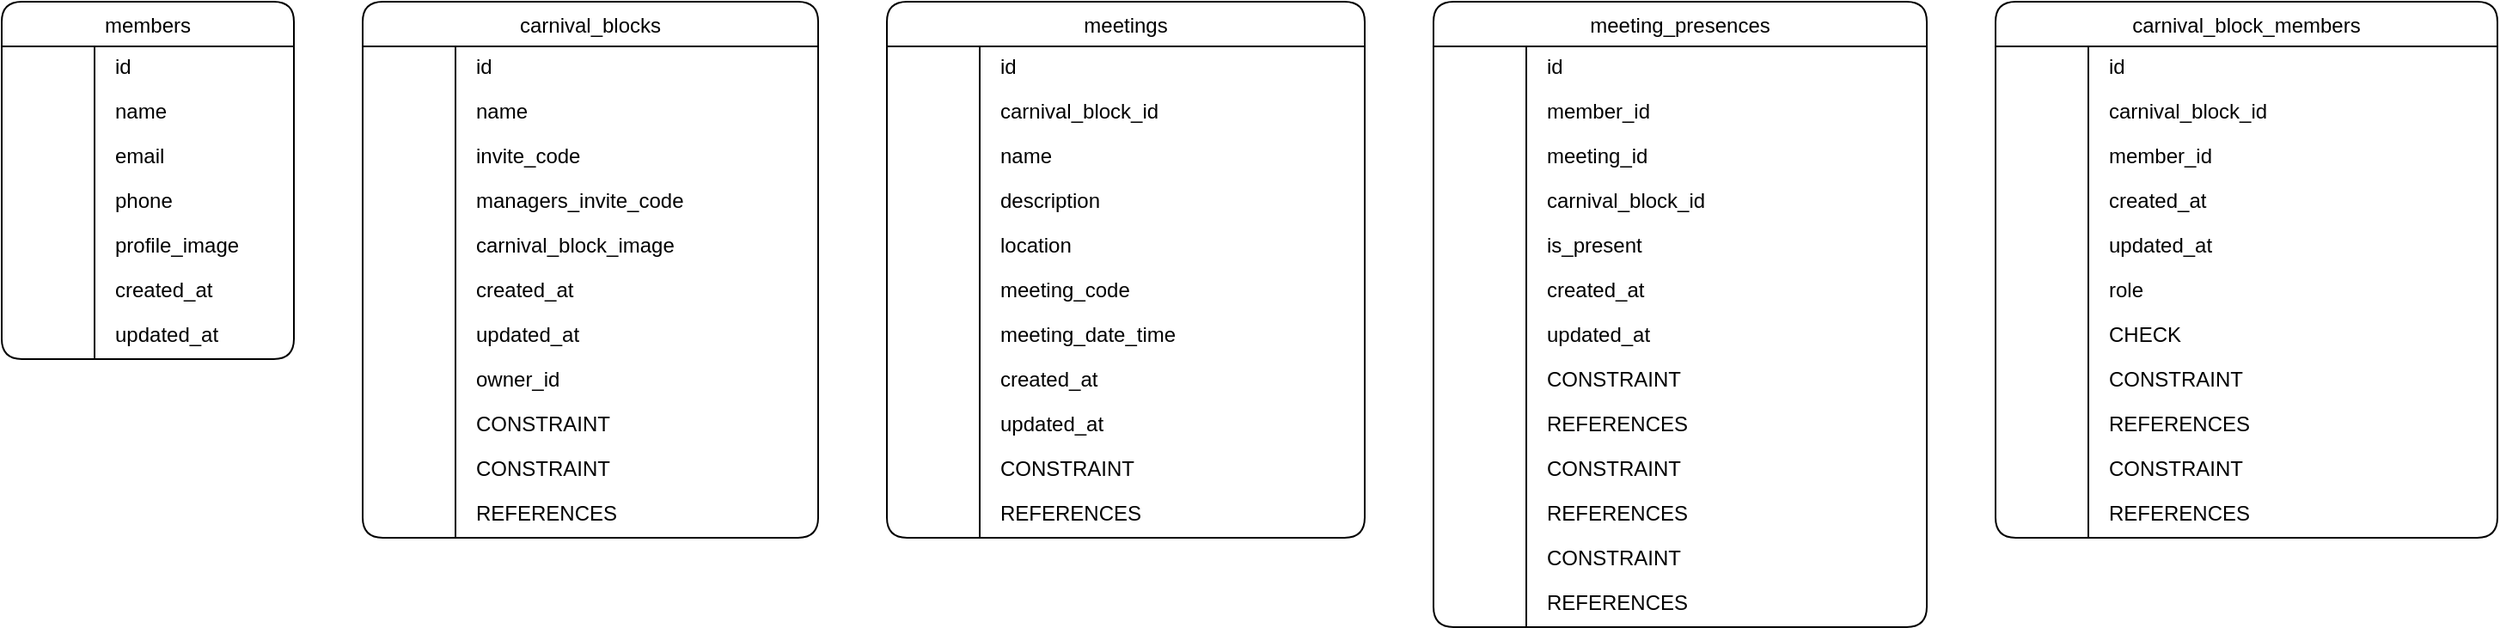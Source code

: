 <mxfile version="28.0.6">
  <diagram name="Página-1" id="UAYcq8sjWnVJ26r9pw9-">
    <mxGraphModel dx="1002" dy="606" grid="1" gridSize="10" guides="1" tooltips="1" connect="1" arrows="1" fold="1" page="1" pageScale="1" pageWidth="3300" pageHeight="2339" background="none" math="0" shadow="0" adaptiveColors="auto">
      <root>
        <mxCell id="0" />
        <mxCell id="1" parent="0" />
        <mxCell id="kEoQ8pUHfTiqE8HYFX5m-744" value="members" style="swimlane;fontStyle=0;childLayout=stackLayout;horizontal=1;startSize=26;horizontalStack=0;resizeParent=1;resizeLast=0;collapsible=1;marginBottom=0;swimlaneFillColor=default;align=center;labelBackgroundColor=none;rounded=1;" vertex="1" parent="1">
          <mxGeometry x="40" y="40" width="170" height="208" as="geometry" />
        </mxCell>
        <mxCell id="kEoQ8pUHfTiqE8HYFX5m-745" value="id" style="shape=partialRectangle;top=0;left=0;right=0;bottom=0;align=left;verticalAlign=top;spacingTop=-2;fillColor=none;spacingLeft=64;spacingRight=4;overflow=hidden;rotatable=0;points=[[0,0.5],[1,0.5]];portConstraint=eastwest;dropTarget=0;labelBackgroundColor=none;rounded=1;" vertex="1" parent="kEoQ8pUHfTiqE8HYFX5m-744">
          <mxGeometry y="26" width="170" height="26" as="geometry" />
        </mxCell>
        <mxCell id="kEoQ8pUHfTiqE8HYFX5m-746" value="" style="shape=partialRectangle;top=0;left=0;bottom=0;fillColor=none;align=left;verticalAlign=middle;spacingLeft=4;spacingRight=4;overflow=hidden;rotatable=180;points=[];portConstraint=eastwest;part=1;labelBackgroundColor=none;rounded=1;" vertex="1" connectable="0" parent="kEoQ8pUHfTiqE8HYFX5m-745">
          <mxGeometry width="54" height="26" as="geometry" />
        </mxCell>
        <mxCell id="kEoQ8pUHfTiqE8HYFX5m-747" value="name" style="shape=partialRectangle;top=0;left=0;right=0;bottom=0;align=left;verticalAlign=top;spacingTop=-2;fillColor=none;spacingLeft=64;spacingRight=4;overflow=hidden;rotatable=0;points=[[0,0.5],[1,0.5]];portConstraint=eastwest;dropTarget=0;labelBackgroundColor=none;rounded=1;" vertex="1" parent="kEoQ8pUHfTiqE8HYFX5m-744">
          <mxGeometry y="52" width="170" height="26" as="geometry" />
        </mxCell>
        <mxCell id="kEoQ8pUHfTiqE8HYFX5m-748" value="" style="shape=partialRectangle;top=0;left=0;bottom=0;fillColor=none;align=left;verticalAlign=middle;spacingLeft=4;spacingRight=4;overflow=hidden;rotatable=180;points=[];portConstraint=eastwest;part=1;labelBackgroundColor=none;rounded=1;" vertex="1" connectable="0" parent="kEoQ8pUHfTiqE8HYFX5m-747">
          <mxGeometry width="54" height="26" as="geometry" />
        </mxCell>
        <mxCell id="kEoQ8pUHfTiqE8HYFX5m-749" value="email" style="shape=partialRectangle;top=0;left=0;right=0;bottom=0;align=left;verticalAlign=top;spacingTop=-2;fillColor=none;spacingLeft=64;spacingRight=4;overflow=hidden;rotatable=0;points=[[0,0.5],[1,0.5]];portConstraint=eastwest;dropTarget=0;labelBackgroundColor=none;rounded=1;" vertex="1" parent="kEoQ8pUHfTiqE8HYFX5m-744">
          <mxGeometry y="78" width="170" height="26" as="geometry" />
        </mxCell>
        <mxCell id="kEoQ8pUHfTiqE8HYFX5m-750" value="" style="shape=partialRectangle;top=0;left=0;bottom=0;fillColor=none;align=left;verticalAlign=middle;spacingLeft=4;spacingRight=4;overflow=hidden;rotatable=180;points=[];portConstraint=eastwest;part=1;labelBackgroundColor=none;rounded=1;" vertex="1" connectable="0" parent="kEoQ8pUHfTiqE8HYFX5m-749">
          <mxGeometry width="54" height="26" as="geometry" />
        </mxCell>
        <mxCell id="kEoQ8pUHfTiqE8HYFX5m-751" value="phone" style="shape=partialRectangle;top=0;left=0;right=0;bottom=0;align=left;verticalAlign=top;spacingTop=-2;fillColor=none;spacingLeft=64;spacingRight=4;overflow=hidden;rotatable=0;points=[[0,0.5],[1,0.5]];portConstraint=eastwest;dropTarget=0;labelBackgroundColor=none;rounded=1;" vertex="1" parent="kEoQ8pUHfTiqE8HYFX5m-744">
          <mxGeometry y="104" width="170" height="26" as="geometry" />
        </mxCell>
        <mxCell id="kEoQ8pUHfTiqE8HYFX5m-752" value="" style="shape=partialRectangle;top=0;left=0;bottom=0;fillColor=none;align=left;verticalAlign=middle;spacingLeft=4;spacingRight=4;overflow=hidden;rotatable=180;points=[];portConstraint=eastwest;part=1;labelBackgroundColor=none;rounded=1;" vertex="1" connectable="0" parent="kEoQ8pUHfTiqE8HYFX5m-751">
          <mxGeometry width="54" height="26" as="geometry" />
        </mxCell>
        <mxCell id="kEoQ8pUHfTiqE8HYFX5m-753" value="profile_image" style="shape=partialRectangle;top=0;left=0;right=0;bottom=0;align=left;verticalAlign=top;spacingTop=-2;fillColor=none;spacingLeft=64;spacingRight=4;overflow=hidden;rotatable=0;points=[[0,0.5],[1,0.5]];portConstraint=eastwest;dropTarget=0;labelBackgroundColor=none;rounded=1;" vertex="1" parent="kEoQ8pUHfTiqE8HYFX5m-744">
          <mxGeometry y="130" width="170" height="26" as="geometry" />
        </mxCell>
        <mxCell id="kEoQ8pUHfTiqE8HYFX5m-754" value="" style="shape=partialRectangle;top=0;left=0;bottom=0;fillColor=none;align=left;verticalAlign=middle;spacingLeft=4;spacingRight=4;overflow=hidden;rotatable=180;points=[];portConstraint=eastwest;part=1;labelBackgroundColor=none;rounded=1;" vertex="1" connectable="0" parent="kEoQ8pUHfTiqE8HYFX5m-753">
          <mxGeometry width="54" height="26" as="geometry" />
        </mxCell>
        <mxCell id="kEoQ8pUHfTiqE8HYFX5m-755" value="created_at" style="shape=partialRectangle;top=0;left=0;right=0;bottom=0;align=left;verticalAlign=top;spacingTop=-2;fillColor=none;spacingLeft=64;spacingRight=4;overflow=hidden;rotatable=0;points=[[0,0.5],[1,0.5]];portConstraint=eastwest;dropTarget=0;labelBackgroundColor=none;rounded=1;" vertex="1" parent="kEoQ8pUHfTiqE8HYFX5m-744">
          <mxGeometry y="156" width="170" height="26" as="geometry" />
        </mxCell>
        <mxCell id="kEoQ8pUHfTiqE8HYFX5m-756" value="" style="shape=partialRectangle;top=0;left=0;bottom=0;fillColor=none;align=left;verticalAlign=middle;spacingLeft=4;spacingRight=4;overflow=hidden;rotatable=180;points=[];portConstraint=eastwest;part=1;labelBackgroundColor=none;rounded=1;" vertex="1" connectable="0" parent="kEoQ8pUHfTiqE8HYFX5m-755">
          <mxGeometry width="54" height="26" as="geometry" />
        </mxCell>
        <mxCell id="kEoQ8pUHfTiqE8HYFX5m-757" value="updated_at" style="shape=partialRectangle;top=0;left=0;right=0;bottom=0;align=left;verticalAlign=top;spacingTop=-2;fillColor=none;spacingLeft=64;spacingRight=4;overflow=hidden;rotatable=0;points=[[0,0.5],[1,0.5]];portConstraint=eastwest;dropTarget=0;labelBackgroundColor=none;rounded=1;" vertex="1" parent="kEoQ8pUHfTiqE8HYFX5m-744">
          <mxGeometry y="182" width="170" height="26" as="geometry" />
        </mxCell>
        <mxCell id="kEoQ8pUHfTiqE8HYFX5m-758" value="" style="shape=partialRectangle;top=0;left=0;bottom=0;fillColor=none;align=left;verticalAlign=middle;spacingLeft=4;spacingRight=4;overflow=hidden;rotatable=180;points=[];portConstraint=eastwest;part=1;labelBackgroundColor=none;rounded=1;" vertex="1" connectable="0" parent="kEoQ8pUHfTiqE8HYFX5m-757">
          <mxGeometry width="54" height="26" as="geometry" />
        </mxCell>
        <mxCell id="kEoQ8pUHfTiqE8HYFX5m-759" value="carnival_blocks" style="swimlane;fontStyle=0;childLayout=stackLayout;horizontal=1;startSize=26;horizontalStack=0;resizeParent=1;resizeLast=0;collapsible=1;marginBottom=0;swimlaneFillColor=default;align=center;labelBackgroundColor=none;rounded=1;" vertex="1" parent="1">
          <mxGeometry x="250" y="40" width="265" height="312" as="geometry" />
        </mxCell>
        <mxCell id="kEoQ8pUHfTiqE8HYFX5m-760" value="id" style="shape=partialRectangle;top=0;left=0;right=0;bottom=0;align=left;verticalAlign=top;spacingTop=-2;fillColor=none;spacingLeft=64;spacingRight=4;overflow=hidden;rotatable=0;points=[[0,0.5],[1,0.5]];portConstraint=eastwest;dropTarget=0;labelBackgroundColor=none;rounded=1;" vertex="1" parent="kEoQ8pUHfTiqE8HYFX5m-759">
          <mxGeometry y="26" width="265" height="26" as="geometry" />
        </mxCell>
        <mxCell id="kEoQ8pUHfTiqE8HYFX5m-761" value="" style="shape=partialRectangle;top=0;left=0;bottom=0;fillColor=none;align=left;verticalAlign=middle;spacingLeft=4;spacingRight=4;overflow=hidden;rotatable=180;points=[];portConstraint=eastwest;part=1;labelBackgroundColor=none;rounded=1;" vertex="1" connectable="0" parent="kEoQ8pUHfTiqE8HYFX5m-760">
          <mxGeometry width="54" height="26" as="geometry" />
        </mxCell>
        <mxCell id="kEoQ8pUHfTiqE8HYFX5m-762" value="name" style="shape=partialRectangle;top=0;left=0;right=0;bottom=0;align=left;verticalAlign=top;spacingTop=-2;fillColor=none;spacingLeft=64;spacingRight=4;overflow=hidden;rotatable=0;points=[[0,0.5],[1,0.5]];portConstraint=eastwest;dropTarget=0;labelBackgroundColor=none;rounded=1;" vertex="1" parent="kEoQ8pUHfTiqE8HYFX5m-759">
          <mxGeometry y="52" width="265" height="26" as="geometry" />
        </mxCell>
        <mxCell id="kEoQ8pUHfTiqE8HYFX5m-763" value="" style="shape=partialRectangle;top=0;left=0;bottom=0;fillColor=none;align=left;verticalAlign=middle;spacingLeft=4;spacingRight=4;overflow=hidden;rotatable=180;points=[];portConstraint=eastwest;part=1;labelBackgroundColor=none;rounded=1;" vertex="1" connectable="0" parent="kEoQ8pUHfTiqE8HYFX5m-762">
          <mxGeometry width="54" height="26" as="geometry" />
        </mxCell>
        <mxCell id="kEoQ8pUHfTiqE8HYFX5m-764" value="invite_code" style="shape=partialRectangle;top=0;left=0;right=0;bottom=0;align=left;verticalAlign=top;spacingTop=-2;fillColor=none;spacingLeft=64;spacingRight=4;overflow=hidden;rotatable=0;points=[[0,0.5],[1,0.5]];portConstraint=eastwest;dropTarget=0;labelBackgroundColor=none;rounded=1;" vertex="1" parent="kEoQ8pUHfTiqE8HYFX5m-759">
          <mxGeometry y="78" width="265" height="26" as="geometry" />
        </mxCell>
        <mxCell id="kEoQ8pUHfTiqE8HYFX5m-765" value="" style="shape=partialRectangle;top=0;left=0;bottom=0;fillColor=none;align=left;verticalAlign=middle;spacingLeft=4;spacingRight=4;overflow=hidden;rotatable=180;points=[];portConstraint=eastwest;part=1;labelBackgroundColor=none;rounded=1;" vertex="1" connectable="0" parent="kEoQ8pUHfTiqE8HYFX5m-764">
          <mxGeometry width="54" height="26" as="geometry" />
        </mxCell>
        <mxCell id="kEoQ8pUHfTiqE8HYFX5m-766" value="managers_invite_code" style="shape=partialRectangle;top=0;left=0;right=0;bottom=0;align=left;verticalAlign=top;spacingTop=-2;fillColor=none;spacingLeft=64;spacingRight=4;overflow=hidden;rotatable=0;points=[[0,0.5],[1,0.5]];portConstraint=eastwest;dropTarget=0;labelBackgroundColor=none;rounded=1;" vertex="1" parent="kEoQ8pUHfTiqE8HYFX5m-759">
          <mxGeometry y="104" width="265" height="26" as="geometry" />
        </mxCell>
        <mxCell id="kEoQ8pUHfTiqE8HYFX5m-767" value="" style="shape=partialRectangle;top=0;left=0;bottom=0;fillColor=none;align=left;verticalAlign=middle;spacingLeft=4;spacingRight=4;overflow=hidden;rotatable=180;points=[];portConstraint=eastwest;part=1;labelBackgroundColor=none;rounded=1;" vertex="1" connectable="0" parent="kEoQ8pUHfTiqE8HYFX5m-766">
          <mxGeometry width="54" height="26" as="geometry" />
        </mxCell>
        <mxCell id="kEoQ8pUHfTiqE8HYFX5m-768" value="carnival_block_image" style="shape=partialRectangle;top=0;left=0;right=0;bottom=0;align=left;verticalAlign=top;spacingTop=-2;fillColor=none;spacingLeft=64;spacingRight=4;overflow=hidden;rotatable=0;points=[[0,0.5],[1,0.5]];portConstraint=eastwest;dropTarget=0;labelBackgroundColor=none;rounded=1;" vertex="1" parent="kEoQ8pUHfTiqE8HYFX5m-759">
          <mxGeometry y="130" width="265" height="26" as="geometry" />
        </mxCell>
        <mxCell id="kEoQ8pUHfTiqE8HYFX5m-769" value="" style="shape=partialRectangle;top=0;left=0;bottom=0;fillColor=none;align=left;verticalAlign=middle;spacingLeft=4;spacingRight=4;overflow=hidden;rotatable=180;points=[];portConstraint=eastwest;part=1;labelBackgroundColor=none;rounded=1;" vertex="1" connectable="0" parent="kEoQ8pUHfTiqE8HYFX5m-768">
          <mxGeometry width="54" height="26" as="geometry" />
        </mxCell>
        <mxCell id="kEoQ8pUHfTiqE8HYFX5m-770" value="created_at" style="shape=partialRectangle;top=0;left=0;right=0;bottom=0;align=left;verticalAlign=top;spacingTop=-2;fillColor=none;spacingLeft=64;spacingRight=4;overflow=hidden;rotatable=0;points=[[0,0.5],[1,0.5]];portConstraint=eastwest;dropTarget=0;labelBackgroundColor=none;rounded=1;" vertex="1" parent="kEoQ8pUHfTiqE8HYFX5m-759">
          <mxGeometry y="156" width="265" height="26" as="geometry" />
        </mxCell>
        <mxCell id="kEoQ8pUHfTiqE8HYFX5m-771" value="" style="shape=partialRectangle;top=0;left=0;bottom=0;fillColor=none;align=left;verticalAlign=middle;spacingLeft=4;spacingRight=4;overflow=hidden;rotatable=180;points=[];portConstraint=eastwest;part=1;labelBackgroundColor=none;rounded=1;" vertex="1" connectable="0" parent="kEoQ8pUHfTiqE8HYFX5m-770">
          <mxGeometry width="54" height="26" as="geometry" />
        </mxCell>
        <mxCell id="kEoQ8pUHfTiqE8HYFX5m-772" value="updated_at" style="shape=partialRectangle;top=0;left=0;right=0;bottom=0;align=left;verticalAlign=top;spacingTop=-2;fillColor=none;spacingLeft=64;spacingRight=4;overflow=hidden;rotatable=0;points=[[0,0.5],[1,0.5]];portConstraint=eastwest;dropTarget=0;labelBackgroundColor=none;rounded=1;" vertex="1" parent="kEoQ8pUHfTiqE8HYFX5m-759">
          <mxGeometry y="182" width="265" height="26" as="geometry" />
        </mxCell>
        <mxCell id="kEoQ8pUHfTiqE8HYFX5m-773" value="" style="shape=partialRectangle;top=0;left=0;bottom=0;fillColor=none;align=left;verticalAlign=middle;spacingLeft=4;spacingRight=4;overflow=hidden;rotatable=180;points=[];portConstraint=eastwest;part=1;labelBackgroundColor=none;rounded=1;" vertex="1" connectable="0" parent="kEoQ8pUHfTiqE8HYFX5m-772">
          <mxGeometry width="54" height="26" as="geometry" />
        </mxCell>
        <mxCell id="kEoQ8pUHfTiqE8HYFX5m-774" value="owner_id" style="shape=partialRectangle;top=0;left=0;right=0;bottom=0;align=left;verticalAlign=top;spacingTop=-2;fillColor=none;spacingLeft=64;spacingRight=4;overflow=hidden;rotatable=0;points=[[0,0.5],[1,0.5]];portConstraint=eastwest;dropTarget=0;labelBackgroundColor=none;rounded=1;" vertex="1" parent="kEoQ8pUHfTiqE8HYFX5m-759">
          <mxGeometry y="208" width="265" height="26" as="geometry" />
        </mxCell>
        <mxCell id="kEoQ8pUHfTiqE8HYFX5m-775" value="" style="shape=partialRectangle;top=0;left=0;bottom=0;fillColor=none;align=left;verticalAlign=middle;spacingLeft=4;spacingRight=4;overflow=hidden;rotatable=180;points=[];portConstraint=eastwest;part=1;labelBackgroundColor=none;rounded=1;" vertex="1" connectable="0" parent="kEoQ8pUHfTiqE8HYFX5m-774">
          <mxGeometry width="54" height="26" as="geometry" />
        </mxCell>
        <mxCell id="kEoQ8pUHfTiqE8HYFX5m-776" value="CONSTRAINT" style="shape=partialRectangle;top=0;left=0;right=0;bottom=0;align=left;verticalAlign=top;spacingTop=-2;fillColor=none;spacingLeft=64;spacingRight=4;overflow=hidden;rotatable=0;points=[[0,0.5],[1,0.5]];portConstraint=eastwest;dropTarget=0;labelBackgroundColor=none;rounded=1;" vertex="1" parent="kEoQ8pUHfTiqE8HYFX5m-759">
          <mxGeometry y="234" width="265" height="26" as="geometry" />
        </mxCell>
        <mxCell id="kEoQ8pUHfTiqE8HYFX5m-777" value="" style="shape=partialRectangle;top=0;left=0;bottom=0;fillColor=none;align=left;verticalAlign=middle;spacingLeft=4;spacingRight=4;overflow=hidden;rotatable=180;points=[];portConstraint=eastwest;part=1;labelBackgroundColor=none;rounded=1;" vertex="1" connectable="0" parent="kEoQ8pUHfTiqE8HYFX5m-776">
          <mxGeometry width="54" height="26" as="geometry" />
        </mxCell>
        <mxCell id="kEoQ8pUHfTiqE8HYFX5m-778" value="CONSTRAINT" style="shape=partialRectangle;top=0;left=0;right=0;bottom=0;align=left;verticalAlign=top;spacingTop=-2;fillColor=none;spacingLeft=64;spacingRight=4;overflow=hidden;rotatable=0;points=[[0,0.5],[1,0.5]];portConstraint=eastwest;dropTarget=0;labelBackgroundColor=none;rounded=1;" vertex="1" parent="kEoQ8pUHfTiqE8HYFX5m-759">
          <mxGeometry y="260" width="265" height="26" as="geometry" />
        </mxCell>
        <mxCell id="kEoQ8pUHfTiqE8HYFX5m-779" value="" style="shape=partialRectangle;top=0;left=0;bottom=0;fillColor=none;align=left;verticalAlign=middle;spacingLeft=4;spacingRight=4;overflow=hidden;rotatable=180;points=[];portConstraint=eastwest;part=1;labelBackgroundColor=none;rounded=1;" vertex="1" connectable="0" parent="kEoQ8pUHfTiqE8HYFX5m-778">
          <mxGeometry width="54" height="26" as="geometry" />
        </mxCell>
        <mxCell id="kEoQ8pUHfTiqE8HYFX5m-780" value="REFERENCES" style="shape=partialRectangle;top=0;left=0;right=0;bottom=0;align=left;verticalAlign=top;spacingTop=-2;fillColor=none;spacingLeft=64;spacingRight=4;overflow=hidden;rotatable=0;points=[[0,0.5],[1,0.5]];portConstraint=eastwest;dropTarget=0;labelBackgroundColor=none;rounded=1;" vertex="1" parent="kEoQ8pUHfTiqE8HYFX5m-759">
          <mxGeometry y="286" width="265" height="26" as="geometry" />
        </mxCell>
        <mxCell id="kEoQ8pUHfTiqE8HYFX5m-781" value="" style="shape=partialRectangle;top=0;left=0;bottom=0;fillColor=none;align=left;verticalAlign=middle;spacingLeft=4;spacingRight=4;overflow=hidden;rotatable=180;points=[];portConstraint=eastwest;part=1;labelBackgroundColor=none;rounded=1;" vertex="1" connectable="0" parent="kEoQ8pUHfTiqE8HYFX5m-780">
          <mxGeometry width="54" height="26" as="geometry" />
        </mxCell>
        <mxCell id="kEoQ8pUHfTiqE8HYFX5m-782" value="meetings" style="swimlane;fontStyle=0;childLayout=stackLayout;horizontal=1;startSize=26;horizontalStack=0;resizeParent=1;resizeLast=0;collapsible=1;marginBottom=0;swimlaneFillColor=default;align=center;labelBackgroundColor=none;rounded=1;" vertex="1" parent="1">
          <mxGeometry x="555" y="40" width="278" height="312" as="geometry" />
        </mxCell>
        <mxCell id="kEoQ8pUHfTiqE8HYFX5m-783" value="id" style="shape=partialRectangle;top=0;left=0;right=0;bottom=0;align=left;verticalAlign=top;spacingTop=-2;fillColor=none;spacingLeft=64;spacingRight=4;overflow=hidden;rotatable=0;points=[[0,0.5],[1,0.5]];portConstraint=eastwest;dropTarget=0;labelBackgroundColor=none;rounded=1;" vertex="1" parent="kEoQ8pUHfTiqE8HYFX5m-782">
          <mxGeometry y="26" width="278" height="26" as="geometry" />
        </mxCell>
        <mxCell id="kEoQ8pUHfTiqE8HYFX5m-784" value="" style="shape=partialRectangle;top=0;left=0;bottom=0;fillColor=none;align=left;verticalAlign=middle;spacingLeft=4;spacingRight=4;overflow=hidden;rotatable=180;points=[];portConstraint=eastwest;part=1;labelBackgroundColor=none;rounded=1;" vertex="1" connectable="0" parent="kEoQ8pUHfTiqE8HYFX5m-783">
          <mxGeometry width="54" height="26" as="geometry" />
        </mxCell>
        <mxCell id="kEoQ8pUHfTiqE8HYFX5m-785" value="carnival_block_id" style="shape=partialRectangle;top=0;left=0;right=0;bottom=0;align=left;verticalAlign=top;spacingTop=-2;fillColor=none;spacingLeft=64;spacingRight=4;overflow=hidden;rotatable=0;points=[[0,0.5],[1,0.5]];portConstraint=eastwest;dropTarget=0;labelBackgroundColor=none;rounded=1;" vertex="1" parent="kEoQ8pUHfTiqE8HYFX5m-782">
          <mxGeometry y="52" width="278" height="26" as="geometry" />
        </mxCell>
        <mxCell id="kEoQ8pUHfTiqE8HYFX5m-786" value="" style="shape=partialRectangle;top=0;left=0;bottom=0;fillColor=none;align=left;verticalAlign=middle;spacingLeft=4;spacingRight=4;overflow=hidden;rotatable=180;points=[];portConstraint=eastwest;part=1;labelBackgroundColor=none;rounded=1;" vertex="1" connectable="0" parent="kEoQ8pUHfTiqE8HYFX5m-785">
          <mxGeometry width="54" height="26" as="geometry" />
        </mxCell>
        <mxCell id="kEoQ8pUHfTiqE8HYFX5m-787" value="name" style="shape=partialRectangle;top=0;left=0;right=0;bottom=0;align=left;verticalAlign=top;spacingTop=-2;fillColor=none;spacingLeft=64;spacingRight=4;overflow=hidden;rotatable=0;points=[[0,0.5],[1,0.5]];portConstraint=eastwest;dropTarget=0;labelBackgroundColor=none;rounded=1;" vertex="1" parent="kEoQ8pUHfTiqE8HYFX5m-782">
          <mxGeometry y="78" width="278" height="26" as="geometry" />
        </mxCell>
        <mxCell id="kEoQ8pUHfTiqE8HYFX5m-788" value="" style="shape=partialRectangle;top=0;left=0;bottom=0;fillColor=none;align=left;verticalAlign=middle;spacingLeft=4;spacingRight=4;overflow=hidden;rotatable=180;points=[];portConstraint=eastwest;part=1;labelBackgroundColor=none;rounded=1;" vertex="1" connectable="0" parent="kEoQ8pUHfTiqE8HYFX5m-787">
          <mxGeometry width="54" height="26" as="geometry" />
        </mxCell>
        <mxCell id="kEoQ8pUHfTiqE8HYFX5m-789" value="description" style="shape=partialRectangle;top=0;left=0;right=0;bottom=0;align=left;verticalAlign=top;spacingTop=-2;fillColor=none;spacingLeft=64;spacingRight=4;overflow=hidden;rotatable=0;points=[[0,0.5],[1,0.5]];portConstraint=eastwest;dropTarget=0;labelBackgroundColor=none;rounded=1;" vertex="1" parent="kEoQ8pUHfTiqE8HYFX5m-782">
          <mxGeometry y="104" width="278" height="26" as="geometry" />
        </mxCell>
        <mxCell id="kEoQ8pUHfTiqE8HYFX5m-790" value="" style="shape=partialRectangle;top=0;left=0;bottom=0;fillColor=none;align=left;verticalAlign=middle;spacingLeft=4;spacingRight=4;overflow=hidden;rotatable=180;points=[];portConstraint=eastwest;part=1;labelBackgroundColor=none;rounded=1;" vertex="1" connectable="0" parent="kEoQ8pUHfTiqE8HYFX5m-789">
          <mxGeometry width="54" height="26" as="geometry" />
        </mxCell>
        <mxCell id="kEoQ8pUHfTiqE8HYFX5m-791" value="location" style="shape=partialRectangle;top=0;left=0;right=0;bottom=0;align=left;verticalAlign=top;spacingTop=-2;fillColor=none;spacingLeft=64;spacingRight=4;overflow=hidden;rotatable=0;points=[[0,0.5],[1,0.5]];portConstraint=eastwest;dropTarget=0;labelBackgroundColor=none;rounded=1;" vertex="1" parent="kEoQ8pUHfTiqE8HYFX5m-782">
          <mxGeometry y="130" width="278" height="26" as="geometry" />
        </mxCell>
        <mxCell id="kEoQ8pUHfTiqE8HYFX5m-792" value="" style="shape=partialRectangle;top=0;left=0;bottom=0;fillColor=none;align=left;verticalAlign=middle;spacingLeft=4;spacingRight=4;overflow=hidden;rotatable=180;points=[];portConstraint=eastwest;part=1;labelBackgroundColor=none;rounded=1;" vertex="1" connectable="0" parent="kEoQ8pUHfTiqE8HYFX5m-791">
          <mxGeometry width="54" height="26" as="geometry" />
        </mxCell>
        <mxCell id="kEoQ8pUHfTiqE8HYFX5m-793" value="meeting_code" style="shape=partialRectangle;top=0;left=0;right=0;bottom=0;align=left;verticalAlign=top;spacingTop=-2;fillColor=none;spacingLeft=64;spacingRight=4;overflow=hidden;rotatable=0;points=[[0,0.5],[1,0.5]];portConstraint=eastwest;dropTarget=0;labelBackgroundColor=none;rounded=1;" vertex="1" parent="kEoQ8pUHfTiqE8HYFX5m-782">
          <mxGeometry y="156" width="278" height="26" as="geometry" />
        </mxCell>
        <mxCell id="kEoQ8pUHfTiqE8HYFX5m-794" value="" style="shape=partialRectangle;top=0;left=0;bottom=0;fillColor=none;align=left;verticalAlign=middle;spacingLeft=4;spacingRight=4;overflow=hidden;rotatable=180;points=[];portConstraint=eastwest;part=1;labelBackgroundColor=none;rounded=1;" vertex="1" connectable="0" parent="kEoQ8pUHfTiqE8HYFX5m-793">
          <mxGeometry width="54" height="26" as="geometry" />
        </mxCell>
        <mxCell id="kEoQ8pUHfTiqE8HYFX5m-795" value="meeting_date_time" style="shape=partialRectangle;top=0;left=0;right=0;bottom=0;align=left;verticalAlign=top;spacingTop=-2;fillColor=none;spacingLeft=64;spacingRight=4;overflow=hidden;rotatable=0;points=[[0,0.5],[1,0.5]];portConstraint=eastwest;dropTarget=0;labelBackgroundColor=none;rounded=1;" vertex="1" parent="kEoQ8pUHfTiqE8HYFX5m-782">
          <mxGeometry y="182" width="278" height="26" as="geometry" />
        </mxCell>
        <mxCell id="kEoQ8pUHfTiqE8HYFX5m-796" value="" style="shape=partialRectangle;top=0;left=0;bottom=0;fillColor=none;align=left;verticalAlign=middle;spacingLeft=4;spacingRight=4;overflow=hidden;rotatable=180;points=[];portConstraint=eastwest;part=1;labelBackgroundColor=none;rounded=1;" vertex="1" connectable="0" parent="kEoQ8pUHfTiqE8HYFX5m-795">
          <mxGeometry width="54" height="26" as="geometry" />
        </mxCell>
        <mxCell id="kEoQ8pUHfTiqE8HYFX5m-797" value="created_at" style="shape=partialRectangle;top=0;left=0;right=0;bottom=0;align=left;verticalAlign=top;spacingTop=-2;fillColor=none;spacingLeft=64;spacingRight=4;overflow=hidden;rotatable=0;points=[[0,0.5],[1,0.5]];portConstraint=eastwest;dropTarget=0;labelBackgroundColor=none;rounded=1;" vertex="1" parent="kEoQ8pUHfTiqE8HYFX5m-782">
          <mxGeometry y="208" width="278" height="26" as="geometry" />
        </mxCell>
        <mxCell id="kEoQ8pUHfTiqE8HYFX5m-798" value="" style="shape=partialRectangle;top=0;left=0;bottom=0;fillColor=none;align=left;verticalAlign=middle;spacingLeft=4;spacingRight=4;overflow=hidden;rotatable=180;points=[];portConstraint=eastwest;part=1;labelBackgroundColor=none;rounded=1;" vertex="1" connectable="0" parent="kEoQ8pUHfTiqE8HYFX5m-797">
          <mxGeometry width="54" height="26" as="geometry" />
        </mxCell>
        <mxCell id="kEoQ8pUHfTiqE8HYFX5m-799" value="updated_at" style="shape=partialRectangle;top=0;left=0;right=0;bottom=0;align=left;verticalAlign=top;spacingTop=-2;fillColor=none;spacingLeft=64;spacingRight=4;overflow=hidden;rotatable=0;points=[[0,0.5],[1,0.5]];portConstraint=eastwest;dropTarget=0;labelBackgroundColor=none;rounded=1;" vertex="1" parent="kEoQ8pUHfTiqE8HYFX5m-782">
          <mxGeometry y="234" width="278" height="26" as="geometry" />
        </mxCell>
        <mxCell id="kEoQ8pUHfTiqE8HYFX5m-800" value="" style="shape=partialRectangle;top=0;left=0;bottom=0;fillColor=none;align=left;verticalAlign=middle;spacingLeft=4;spacingRight=4;overflow=hidden;rotatable=180;points=[];portConstraint=eastwest;part=1;labelBackgroundColor=none;rounded=1;" vertex="1" connectable="0" parent="kEoQ8pUHfTiqE8HYFX5m-799">
          <mxGeometry width="54" height="26" as="geometry" />
        </mxCell>
        <mxCell id="kEoQ8pUHfTiqE8HYFX5m-801" value="CONSTRAINT" style="shape=partialRectangle;top=0;left=0;right=0;bottom=0;align=left;verticalAlign=top;spacingTop=-2;fillColor=none;spacingLeft=64;spacingRight=4;overflow=hidden;rotatable=0;points=[[0,0.5],[1,0.5]];portConstraint=eastwest;dropTarget=0;labelBackgroundColor=none;rounded=1;" vertex="1" parent="kEoQ8pUHfTiqE8HYFX5m-782">
          <mxGeometry y="260" width="278" height="26" as="geometry" />
        </mxCell>
        <mxCell id="kEoQ8pUHfTiqE8HYFX5m-802" value="" style="shape=partialRectangle;top=0;left=0;bottom=0;fillColor=none;align=left;verticalAlign=middle;spacingLeft=4;spacingRight=4;overflow=hidden;rotatable=180;points=[];portConstraint=eastwest;part=1;labelBackgroundColor=none;rounded=1;" vertex="1" connectable="0" parent="kEoQ8pUHfTiqE8HYFX5m-801">
          <mxGeometry width="54" height="26" as="geometry" />
        </mxCell>
        <mxCell id="kEoQ8pUHfTiqE8HYFX5m-803" value="REFERENCES" style="shape=partialRectangle;top=0;left=0;right=0;bottom=0;align=left;verticalAlign=top;spacingTop=-2;fillColor=none;spacingLeft=64;spacingRight=4;overflow=hidden;rotatable=0;points=[[0,0.5],[1,0.5]];portConstraint=eastwest;dropTarget=0;labelBackgroundColor=none;rounded=1;" vertex="1" parent="kEoQ8pUHfTiqE8HYFX5m-782">
          <mxGeometry y="286" width="278" height="26" as="geometry" />
        </mxCell>
        <mxCell id="kEoQ8pUHfTiqE8HYFX5m-804" value="" style="shape=partialRectangle;top=0;left=0;bottom=0;fillColor=none;align=left;verticalAlign=middle;spacingLeft=4;spacingRight=4;overflow=hidden;rotatable=180;points=[];portConstraint=eastwest;part=1;labelBackgroundColor=none;rounded=1;" vertex="1" connectable="0" parent="kEoQ8pUHfTiqE8HYFX5m-803">
          <mxGeometry width="54" height="26" as="geometry" />
        </mxCell>
        <mxCell id="kEoQ8pUHfTiqE8HYFX5m-805" value="meeting_presences" style="swimlane;fontStyle=0;childLayout=stackLayout;horizontal=1;startSize=26;horizontalStack=0;resizeParent=1;resizeLast=0;collapsible=1;marginBottom=0;swimlaneFillColor=default;align=center;labelBackgroundColor=none;rounded=1;" vertex="1" parent="1">
          <mxGeometry x="873" y="40" width="287" height="364" as="geometry" />
        </mxCell>
        <mxCell id="kEoQ8pUHfTiqE8HYFX5m-806" value="id" style="shape=partialRectangle;top=0;left=0;right=0;bottom=0;align=left;verticalAlign=top;spacingTop=-2;fillColor=none;spacingLeft=64;spacingRight=4;overflow=hidden;rotatable=0;points=[[0,0.5],[1,0.5]];portConstraint=eastwest;dropTarget=0;labelBackgroundColor=none;rounded=1;" vertex="1" parent="kEoQ8pUHfTiqE8HYFX5m-805">
          <mxGeometry y="26" width="287" height="26" as="geometry" />
        </mxCell>
        <mxCell id="kEoQ8pUHfTiqE8HYFX5m-807" value="" style="shape=partialRectangle;top=0;left=0;bottom=0;fillColor=none;align=left;verticalAlign=middle;spacingLeft=4;spacingRight=4;overflow=hidden;rotatable=180;points=[];portConstraint=eastwest;part=1;labelBackgroundColor=none;rounded=1;" vertex="1" connectable="0" parent="kEoQ8pUHfTiqE8HYFX5m-806">
          <mxGeometry width="54" height="26" as="geometry" />
        </mxCell>
        <mxCell id="kEoQ8pUHfTiqE8HYFX5m-808" value="member_id" style="shape=partialRectangle;top=0;left=0;right=0;bottom=0;align=left;verticalAlign=top;spacingTop=-2;fillColor=none;spacingLeft=64;spacingRight=4;overflow=hidden;rotatable=0;points=[[0,0.5],[1,0.5]];portConstraint=eastwest;dropTarget=0;labelBackgroundColor=none;rounded=1;" vertex="1" parent="kEoQ8pUHfTiqE8HYFX5m-805">
          <mxGeometry y="52" width="287" height="26" as="geometry" />
        </mxCell>
        <mxCell id="kEoQ8pUHfTiqE8HYFX5m-809" value="" style="shape=partialRectangle;top=0;left=0;bottom=0;fillColor=none;align=left;verticalAlign=middle;spacingLeft=4;spacingRight=4;overflow=hidden;rotatable=180;points=[];portConstraint=eastwest;part=1;labelBackgroundColor=none;rounded=1;" vertex="1" connectable="0" parent="kEoQ8pUHfTiqE8HYFX5m-808">
          <mxGeometry width="54" height="26" as="geometry" />
        </mxCell>
        <mxCell id="kEoQ8pUHfTiqE8HYFX5m-810" value="meeting_id" style="shape=partialRectangle;top=0;left=0;right=0;bottom=0;align=left;verticalAlign=top;spacingTop=-2;fillColor=none;spacingLeft=64;spacingRight=4;overflow=hidden;rotatable=0;points=[[0,0.5],[1,0.5]];portConstraint=eastwest;dropTarget=0;labelBackgroundColor=none;rounded=1;" vertex="1" parent="kEoQ8pUHfTiqE8HYFX5m-805">
          <mxGeometry y="78" width="287" height="26" as="geometry" />
        </mxCell>
        <mxCell id="kEoQ8pUHfTiqE8HYFX5m-811" value="" style="shape=partialRectangle;top=0;left=0;bottom=0;fillColor=none;align=left;verticalAlign=middle;spacingLeft=4;spacingRight=4;overflow=hidden;rotatable=180;points=[];portConstraint=eastwest;part=1;labelBackgroundColor=none;rounded=1;" vertex="1" connectable="0" parent="kEoQ8pUHfTiqE8HYFX5m-810">
          <mxGeometry width="54" height="26" as="geometry" />
        </mxCell>
        <mxCell id="kEoQ8pUHfTiqE8HYFX5m-812" value="carnival_block_id" style="shape=partialRectangle;top=0;left=0;right=0;bottom=0;align=left;verticalAlign=top;spacingTop=-2;fillColor=none;spacingLeft=64;spacingRight=4;overflow=hidden;rotatable=0;points=[[0,0.5],[1,0.5]];portConstraint=eastwest;dropTarget=0;labelBackgroundColor=none;rounded=1;" vertex="1" parent="kEoQ8pUHfTiqE8HYFX5m-805">
          <mxGeometry y="104" width="287" height="26" as="geometry" />
        </mxCell>
        <mxCell id="kEoQ8pUHfTiqE8HYFX5m-813" value="" style="shape=partialRectangle;top=0;left=0;bottom=0;fillColor=none;align=left;verticalAlign=middle;spacingLeft=4;spacingRight=4;overflow=hidden;rotatable=180;points=[];portConstraint=eastwest;part=1;labelBackgroundColor=none;rounded=1;" vertex="1" connectable="0" parent="kEoQ8pUHfTiqE8HYFX5m-812">
          <mxGeometry width="54" height="26" as="geometry" />
        </mxCell>
        <mxCell id="kEoQ8pUHfTiqE8HYFX5m-814" value="is_present" style="shape=partialRectangle;top=0;left=0;right=0;bottom=0;align=left;verticalAlign=top;spacingTop=-2;fillColor=none;spacingLeft=64;spacingRight=4;overflow=hidden;rotatable=0;points=[[0,0.5],[1,0.5]];portConstraint=eastwest;dropTarget=0;labelBackgroundColor=none;rounded=1;" vertex="1" parent="kEoQ8pUHfTiqE8HYFX5m-805">
          <mxGeometry y="130" width="287" height="26" as="geometry" />
        </mxCell>
        <mxCell id="kEoQ8pUHfTiqE8HYFX5m-815" value="" style="shape=partialRectangle;top=0;left=0;bottom=0;fillColor=none;align=left;verticalAlign=middle;spacingLeft=4;spacingRight=4;overflow=hidden;rotatable=180;points=[];portConstraint=eastwest;part=1;labelBackgroundColor=none;rounded=1;" vertex="1" connectable="0" parent="kEoQ8pUHfTiqE8HYFX5m-814">
          <mxGeometry width="54" height="26" as="geometry" />
        </mxCell>
        <mxCell id="kEoQ8pUHfTiqE8HYFX5m-816" value="created_at" style="shape=partialRectangle;top=0;left=0;right=0;bottom=0;align=left;verticalAlign=top;spacingTop=-2;fillColor=none;spacingLeft=64;spacingRight=4;overflow=hidden;rotatable=0;points=[[0,0.5],[1,0.5]];portConstraint=eastwest;dropTarget=0;labelBackgroundColor=none;rounded=1;" vertex="1" parent="kEoQ8pUHfTiqE8HYFX5m-805">
          <mxGeometry y="156" width="287" height="26" as="geometry" />
        </mxCell>
        <mxCell id="kEoQ8pUHfTiqE8HYFX5m-817" value="" style="shape=partialRectangle;top=0;left=0;bottom=0;fillColor=none;align=left;verticalAlign=middle;spacingLeft=4;spacingRight=4;overflow=hidden;rotatable=180;points=[];portConstraint=eastwest;part=1;labelBackgroundColor=none;rounded=1;" vertex="1" connectable="0" parent="kEoQ8pUHfTiqE8HYFX5m-816">
          <mxGeometry width="54" height="26" as="geometry" />
        </mxCell>
        <mxCell id="kEoQ8pUHfTiqE8HYFX5m-818" value="updated_at" style="shape=partialRectangle;top=0;left=0;right=0;bottom=0;align=left;verticalAlign=top;spacingTop=-2;fillColor=none;spacingLeft=64;spacingRight=4;overflow=hidden;rotatable=0;points=[[0,0.5],[1,0.5]];portConstraint=eastwest;dropTarget=0;labelBackgroundColor=none;rounded=1;" vertex="1" parent="kEoQ8pUHfTiqE8HYFX5m-805">
          <mxGeometry y="182" width="287" height="26" as="geometry" />
        </mxCell>
        <mxCell id="kEoQ8pUHfTiqE8HYFX5m-819" value="" style="shape=partialRectangle;top=0;left=0;bottom=0;fillColor=none;align=left;verticalAlign=middle;spacingLeft=4;spacingRight=4;overflow=hidden;rotatable=180;points=[];portConstraint=eastwest;part=1;labelBackgroundColor=none;rounded=1;" vertex="1" connectable="0" parent="kEoQ8pUHfTiqE8HYFX5m-818">
          <mxGeometry width="54" height="26" as="geometry" />
        </mxCell>
        <mxCell id="kEoQ8pUHfTiqE8HYFX5m-820" value="CONSTRAINT" style="shape=partialRectangle;top=0;left=0;right=0;bottom=0;align=left;verticalAlign=top;spacingTop=-2;fillColor=none;spacingLeft=64;spacingRight=4;overflow=hidden;rotatable=0;points=[[0,0.5],[1,0.5]];portConstraint=eastwest;dropTarget=0;labelBackgroundColor=none;rounded=1;" vertex="1" parent="kEoQ8pUHfTiqE8HYFX5m-805">
          <mxGeometry y="208" width="287" height="26" as="geometry" />
        </mxCell>
        <mxCell id="kEoQ8pUHfTiqE8HYFX5m-821" value="" style="shape=partialRectangle;top=0;left=0;bottom=0;fillColor=none;align=left;verticalAlign=middle;spacingLeft=4;spacingRight=4;overflow=hidden;rotatable=180;points=[];portConstraint=eastwest;part=1;labelBackgroundColor=none;rounded=1;" vertex="1" connectable="0" parent="kEoQ8pUHfTiqE8HYFX5m-820">
          <mxGeometry width="54" height="26" as="geometry" />
        </mxCell>
        <mxCell id="kEoQ8pUHfTiqE8HYFX5m-822" value="REFERENCES" style="shape=partialRectangle;top=0;left=0;right=0;bottom=0;align=left;verticalAlign=top;spacingTop=-2;fillColor=none;spacingLeft=64;spacingRight=4;overflow=hidden;rotatable=0;points=[[0,0.5],[1,0.5]];portConstraint=eastwest;dropTarget=0;labelBackgroundColor=none;rounded=1;" vertex="1" parent="kEoQ8pUHfTiqE8HYFX5m-805">
          <mxGeometry y="234" width="287" height="26" as="geometry" />
        </mxCell>
        <mxCell id="kEoQ8pUHfTiqE8HYFX5m-823" value="" style="shape=partialRectangle;top=0;left=0;bottom=0;fillColor=none;align=left;verticalAlign=middle;spacingLeft=4;spacingRight=4;overflow=hidden;rotatable=180;points=[];portConstraint=eastwest;part=1;labelBackgroundColor=none;rounded=1;" vertex="1" connectable="0" parent="kEoQ8pUHfTiqE8HYFX5m-822">
          <mxGeometry width="54" height="26" as="geometry" />
        </mxCell>
        <mxCell id="kEoQ8pUHfTiqE8HYFX5m-824" value="CONSTRAINT" style="shape=partialRectangle;top=0;left=0;right=0;bottom=0;align=left;verticalAlign=top;spacingTop=-2;fillColor=none;spacingLeft=64;spacingRight=4;overflow=hidden;rotatable=0;points=[[0,0.5],[1,0.5]];portConstraint=eastwest;dropTarget=0;labelBackgroundColor=none;rounded=1;" vertex="1" parent="kEoQ8pUHfTiqE8HYFX5m-805">
          <mxGeometry y="260" width="287" height="26" as="geometry" />
        </mxCell>
        <mxCell id="kEoQ8pUHfTiqE8HYFX5m-825" value="" style="shape=partialRectangle;top=0;left=0;bottom=0;fillColor=none;align=left;verticalAlign=middle;spacingLeft=4;spacingRight=4;overflow=hidden;rotatable=180;points=[];portConstraint=eastwest;part=1;labelBackgroundColor=none;rounded=1;" vertex="1" connectable="0" parent="kEoQ8pUHfTiqE8HYFX5m-824">
          <mxGeometry width="54" height="26" as="geometry" />
        </mxCell>
        <mxCell id="kEoQ8pUHfTiqE8HYFX5m-826" value="REFERENCES" style="shape=partialRectangle;top=0;left=0;right=0;bottom=0;align=left;verticalAlign=top;spacingTop=-2;fillColor=none;spacingLeft=64;spacingRight=4;overflow=hidden;rotatable=0;points=[[0,0.5],[1,0.5]];portConstraint=eastwest;dropTarget=0;labelBackgroundColor=none;rounded=1;" vertex="1" parent="kEoQ8pUHfTiqE8HYFX5m-805">
          <mxGeometry y="286" width="287" height="26" as="geometry" />
        </mxCell>
        <mxCell id="kEoQ8pUHfTiqE8HYFX5m-827" value="" style="shape=partialRectangle;top=0;left=0;bottom=0;fillColor=none;align=left;verticalAlign=middle;spacingLeft=4;spacingRight=4;overflow=hidden;rotatable=180;points=[];portConstraint=eastwest;part=1;labelBackgroundColor=none;rounded=1;" vertex="1" connectable="0" parent="kEoQ8pUHfTiqE8HYFX5m-826">
          <mxGeometry width="54" height="26" as="geometry" />
        </mxCell>
        <mxCell id="kEoQ8pUHfTiqE8HYFX5m-828" value="CONSTRAINT" style="shape=partialRectangle;top=0;left=0;right=0;bottom=0;align=left;verticalAlign=top;spacingTop=-2;fillColor=none;spacingLeft=64;spacingRight=4;overflow=hidden;rotatable=0;points=[[0,0.5],[1,0.5]];portConstraint=eastwest;dropTarget=0;labelBackgroundColor=none;rounded=1;" vertex="1" parent="kEoQ8pUHfTiqE8HYFX5m-805">
          <mxGeometry y="312" width="287" height="26" as="geometry" />
        </mxCell>
        <mxCell id="kEoQ8pUHfTiqE8HYFX5m-829" value="" style="shape=partialRectangle;top=0;left=0;bottom=0;fillColor=none;align=left;verticalAlign=middle;spacingLeft=4;spacingRight=4;overflow=hidden;rotatable=180;points=[];portConstraint=eastwest;part=1;labelBackgroundColor=none;rounded=1;" vertex="1" connectable="0" parent="kEoQ8pUHfTiqE8HYFX5m-828">
          <mxGeometry width="54" height="26" as="geometry" />
        </mxCell>
        <mxCell id="kEoQ8pUHfTiqE8HYFX5m-830" value="REFERENCES" style="shape=partialRectangle;top=0;left=0;right=0;bottom=0;align=left;verticalAlign=top;spacingTop=-2;fillColor=none;spacingLeft=64;spacingRight=4;overflow=hidden;rotatable=0;points=[[0,0.5],[1,0.5]];portConstraint=eastwest;dropTarget=0;labelBackgroundColor=none;rounded=1;" vertex="1" parent="kEoQ8pUHfTiqE8HYFX5m-805">
          <mxGeometry y="338" width="287" height="26" as="geometry" />
        </mxCell>
        <mxCell id="kEoQ8pUHfTiqE8HYFX5m-831" value="" style="shape=partialRectangle;top=0;left=0;bottom=0;fillColor=none;align=left;verticalAlign=middle;spacingLeft=4;spacingRight=4;overflow=hidden;rotatable=180;points=[];portConstraint=eastwest;part=1;labelBackgroundColor=none;rounded=1;" vertex="1" connectable="0" parent="kEoQ8pUHfTiqE8HYFX5m-830">
          <mxGeometry width="54" height="26" as="geometry" />
        </mxCell>
        <mxCell id="kEoQ8pUHfTiqE8HYFX5m-832" value="carnival_block_members" style="swimlane;fontStyle=0;childLayout=stackLayout;horizontal=1;startSize=26;horizontalStack=0;resizeParent=1;resizeLast=0;collapsible=1;marginBottom=0;swimlaneFillColor=default;align=center;labelBackgroundColor=none;rounded=1;" vertex="1" parent="1">
          <mxGeometry x="1200" y="40" width="292" height="312" as="geometry" />
        </mxCell>
        <mxCell id="kEoQ8pUHfTiqE8HYFX5m-833" value="id" style="shape=partialRectangle;top=0;left=0;right=0;bottom=0;align=left;verticalAlign=top;spacingTop=-2;fillColor=none;spacingLeft=64;spacingRight=4;overflow=hidden;rotatable=0;points=[[0,0.5],[1,0.5]];portConstraint=eastwest;dropTarget=0;labelBackgroundColor=none;rounded=1;" vertex="1" parent="kEoQ8pUHfTiqE8HYFX5m-832">
          <mxGeometry y="26" width="292" height="26" as="geometry" />
        </mxCell>
        <mxCell id="kEoQ8pUHfTiqE8HYFX5m-834" value="" style="shape=partialRectangle;top=0;left=0;bottom=0;fillColor=none;align=left;verticalAlign=middle;spacingLeft=4;spacingRight=4;overflow=hidden;rotatable=180;points=[];portConstraint=eastwest;part=1;labelBackgroundColor=none;rounded=1;" vertex="1" connectable="0" parent="kEoQ8pUHfTiqE8HYFX5m-833">
          <mxGeometry width="54" height="26" as="geometry" />
        </mxCell>
        <mxCell id="kEoQ8pUHfTiqE8HYFX5m-835" value="carnival_block_id" style="shape=partialRectangle;top=0;left=0;right=0;bottom=0;align=left;verticalAlign=top;spacingTop=-2;fillColor=none;spacingLeft=64;spacingRight=4;overflow=hidden;rotatable=0;points=[[0,0.5],[1,0.5]];portConstraint=eastwest;dropTarget=0;labelBackgroundColor=none;rounded=1;" vertex="1" parent="kEoQ8pUHfTiqE8HYFX5m-832">
          <mxGeometry y="52" width="292" height="26" as="geometry" />
        </mxCell>
        <mxCell id="kEoQ8pUHfTiqE8HYFX5m-836" value="" style="shape=partialRectangle;top=0;left=0;bottom=0;fillColor=none;align=left;verticalAlign=middle;spacingLeft=4;spacingRight=4;overflow=hidden;rotatable=180;points=[];portConstraint=eastwest;part=1;labelBackgroundColor=none;rounded=1;" vertex="1" connectable="0" parent="kEoQ8pUHfTiqE8HYFX5m-835">
          <mxGeometry width="54" height="26" as="geometry" />
        </mxCell>
        <mxCell id="kEoQ8pUHfTiqE8HYFX5m-837" value="member_id" style="shape=partialRectangle;top=0;left=0;right=0;bottom=0;align=left;verticalAlign=top;spacingTop=-2;fillColor=none;spacingLeft=64;spacingRight=4;overflow=hidden;rotatable=0;points=[[0,0.5],[1,0.5]];portConstraint=eastwest;dropTarget=0;labelBackgroundColor=none;rounded=1;" vertex="1" parent="kEoQ8pUHfTiqE8HYFX5m-832">
          <mxGeometry y="78" width="292" height="26" as="geometry" />
        </mxCell>
        <mxCell id="kEoQ8pUHfTiqE8HYFX5m-838" value="" style="shape=partialRectangle;top=0;left=0;bottom=0;fillColor=none;align=left;verticalAlign=middle;spacingLeft=4;spacingRight=4;overflow=hidden;rotatable=180;points=[];portConstraint=eastwest;part=1;labelBackgroundColor=none;rounded=1;" vertex="1" connectable="0" parent="kEoQ8pUHfTiqE8HYFX5m-837">
          <mxGeometry width="54" height="26" as="geometry" />
        </mxCell>
        <mxCell id="kEoQ8pUHfTiqE8HYFX5m-839" value="created_at" style="shape=partialRectangle;top=0;left=0;right=0;bottom=0;align=left;verticalAlign=top;spacingTop=-2;fillColor=none;spacingLeft=64;spacingRight=4;overflow=hidden;rotatable=0;points=[[0,0.5],[1,0.5]];portConstraint=eastwest;dropTarget=0;labelBackgroundColor=none;rounded=1;" vertex="1" parent="kEoQ8pUHfTiqE8HYFX5m-832">
          <mxGeometry y="104" width="292" height="26" as="geometry" />
        </mxCell>
        <mxCell id="kEoQ8pUHfTiqE8HYFX5m-840" value="" style="shape=partialRectangle;top=0;left=0;bottom=0;fillColor=none;align=left;verticalAlign=middle;spacingLeft=4;spacingRight=4;overflow=hidden;rotatable=180;points=[];portConstraint=eastwest;part=1;labelBackgroundColor=none;rounded=1;" vertex="1" connectable="0" parent="kEoQ8pUHfTiqE8HYFX5m-839">
          <mxGeometry width="54" height="26" as="geometry" />
        </mxCell>
        <mxCell id="kEoQ8pUHfTiqE8HYFX5m-841" value="updated_at" style="shape=partialRectangle;top=0;left=0;right=0;bottom=0;align=left;verticalAlign=top;spacingTop=-2;fillColor=none;spacingLeft=64;spacingRight=4;overflow=hidden;rotatable=0;points=[[0,0.5],[1,0.5]];portConstraint=eastwest;dropTarget=0;labelBackgroundColor=none;rounded=1;" vertex="1" parent="kEoQ8pUHfTiqE8HYFX5m-832">
          <mxGeometry y="130" width="292" height="26" as="geometry" />
        </mxCell>
        <mxCell id="kEoQ8pUHfTiqE8HYFX5m-842" value="" style="shape=partialRectangle;top=0;left=0;bottom=0;fillColor=none;align=left;verticalAlign=middle;spacingLeft=4;spacingRight=4;overflow=hidden;rotatable=180;points=[];portConstraint=eastwest;part=1;labelBackgroundColor=none;rounded=1;" vertex="1" connectable="0" parent="kEoQ8pUHfTiqE8HYFX5m-841">
          <mxGeometry width="54" height="26" as="geometry" />
        </mxCell>
        <mxCell id="kEoQ8pUHfTiqE8HYFX5m-843" value="role" style="shape=partialRectangle;top=0;left=0;right=0;bottom=0;align=left;verticalAlign=top;spacingTop=-2;fillColor=none;spacingLeft=64;spacingRight=4;overflow=hidden;rotatable=0;points=[[0,0.5],[1,0.5]];portConstraint=eastwest;dropTarget=0;labelBackgroundColor=none;rounded=1;" vertex="1" parent="kEoQ8pUHfTiqE8HYFX5m-832">
          <mxGeometry y="156" width="292" height="26" as="geometry" />
        </mxCell>
        <mxCell id="kEoQ8pUHfTiqE8HYFX5m-844" value="" style="shape=partialRectangle;top=0;left=0;bottom=0;fillColor=none;align=left;verticalAlign=middle;spacingLeft=4;spacingRight=4;overflow=hidden;rotatable=180;points=[];portConstraint=eastwest;part=1;labelBackgroundColor=none;rounded=1;" vertex="1" connectable="0" parent="kEoQ8pUHfTiqE8HYFX5m-843">
          <mxGeometry width="54" height="26" as="geometry" />
        </mxCell>
        <mxCell id="kEoQ8pUHfTiqE8HYFX5m-845" value="CHECK" style="shape=partialRectangle;top=0;left=0;right=0;bottom=0;align=left;verticalAlign=top;spacingTop=-2;fillColor=none;spacingLeft=64;spacingRight=4;overflow=hidden;rotatable=0;points=[[0,0.5],[1,0.5]];portConstraint=eastwest;dropTarget=0;labelBackgroundColor=none;rounded=1;" vertex="1" parent="kEoQ8pUHfTiqE8HYFX5m-832">
          <mxGeometry y="182" width="292" height="26" as="geometry" />
        </mxCell>
        <mxCell id="kEoQ8pUHfTiqE8HYFX5m-846" value="" style="shape=partialRectangle;top=0;left=0;bottom=0;fillColor=none;align=left;verticalAlign=middle;spacingLeft=4;spacingRight=4;overflow=hidden;rotatable=180;points=[];portConstraint=eastwest;part=1;labelBackgroundColor=none;rounded=1;" vertex="1" connectable="0" parent="kEoQ8pUHfTiqE8HYFX5m-845">
          <mxGeometry width="54" height="26" as="geometry" />
        </mxCell>
        <mxCell id="kEoQ8pUHfTiqE8HYFX5m-847" value="CONSTRAINT" style="shape=partialRectangle;top=0;left=0;right=0;bottom=0;align=left;verticalAlign=top;spacingTop=-2;fillColor=none;spacingLeft=64;spacingRight=4;overflow=hidden;rotatable=0;points=[[0,0.5],[1,0.5]];portConstraint=eastwest;dropTarget=0;labelBackgroundColor=none;rounded=1;" vertex="1" parent="kEoQ8pUHfTiqE8HYFX5m-832">
          <mxGeometry y="208" width="292" height="26" as="geometry" />
        </mxCell>
        <mxCell id="kEoQ8pUHfTiqE8HYFX5m-848" value="" style="shape=partialRectangle;top=0;left=0;bottom=0;fillColor=none;align=left;verticalAlign=middle;spacingLeft=4;spacingRight=4;overflow=hidden;rotatable=180;points=[];portConstraint=eastwest;part=1;labelBackgroundColor=none;rounded=1;" vertex="1" connectable="0" parent="kEoQ8pUHfTiqE8HYFX5m-847">
          <mxGeometry width="54" height="26" as="geometry" />
        </mxCell>
        <mxCell id="kEoQ8pUHfTiqE8HYFX5m-849" value="REFERENCES" style="shape=partialRectangle;top=0;left=0;right=0;bottom=0;align=left;verticalAlign=top;spacingTop=-2;fillColor=none;spacingLeft=64;spacingRight=4;overflow=hidden;rotatable=0;points=[[0,0.5],[1,0.5]];portConstraint=eastwest;dropTarget=0;labelBackgroundColor=none;rounded=1;" vertex="1" parent="kEoQ8pUHfTiqE8HYFX5m-832">
          <mxGeometry y="234" width="292" height="26" as="geometry" />
        </mxCell>
        <mxCell id="kEoQ8pUHfTiqE8HYFX5m-850" value="" style="shape=partialRectangle;top=0;left=0;bottom=0;fillColor=none;align=left;verticalAlign=middle;spacingLeft=4;spacingRight=4;overflow=hidden;rotatable=180;points=[];portConstraint=eastwest;part=1;labelBackgroundColor=none;rounded=1;" vertex="1" connectable="0" parent="kEoQ8pUHfTiqE8HYFX5m-849">
          <mxGeometry width="54" height="26" as="geometry" />
        </mxCell>
        <mxCell id="kEoQ8pUHfTiqE8HYFX5m-851" value="CONSTRAINT" style="shape=partialRectangle;top=0;left=0;right=0;bottom=0;align=left;verticalAlign=top;spacingTop=-2;fillColor=none;spacingLeft=64;spacingRight=4;overflow=hidden;rotatable=0;points=[[0,0.5],[1,0.5]];portConstraint=eastwest;dropTarget=0;labelBackgroundColor=none;rounded=1;" vertex="1" parent="kEoQ8pUHfTiqE8HYFX5m-832">
          <mxGeometry y="260" width="292" height="26" as="geometry" />
        </mxCell>
        <mxCell id="kEoQ8pUHfTiqE8HYFX5m-852" value="" style="shape=partialRectangle;top=0;left=0;bottom=0;fillColor=none;align=left;verticalAlign=middle;spacingLeft=4;spacingRight=4;overflow=hidden;rotatable=180;points=[];portConstraint=eastwest;part=1;labelBackgroundColor=none;rounded=1;" vertex="1" connectable="0" parent="kEoQ8pUHfTiqE8HYFX5m-851">
          <mxGeometry width="54" height="26" as="geometry" />
        </mxCell>
        <mxCell id="kEoQ8pUHfTiqE8HYFX5m-853" value="REFERENCES" style="shape=partialRectangle;top=0;left=0;right=0;bottom=0;align=left;verticalAlign=top;spacingTop=-2;fillColor=none;spacingLeft=64;spacingRight=4;overflow=hidden;rotatable=0;points=[[0,0.5],[1,0.5]];portConstraint=eastwest;dropTarget=0;labelBackgroundColor=none;rounded=1;" vertex="1" parent="kEoQ8pUHfTiqE8HYFX5m-832">
          <mxGeometry y="286" width="292" height="26" as="geometry" />
        </mxCell>
        <mxCell id="kEoQ8pUHfTiqE8HYFX5m-854" value="" style="shape=partialRectangle;top=0;left=0;bottom=0;fillColor=none;align=left;verticalAlign=middle;spacingLeft=4;spacingRight=4;overflow=hidden;rotatable=180;points=[];portConstraint=eastwest;part=1;labelBackgroundColor=none;rounded=1;" vertex="1" connectable="0" parent="kEoQ8pUHfTiqE8HYFX5m-853">
          <mxGeometry width="54" height="26" as="geometry" />
        </mxCell>
      </root>
    </mxGraphModel>
  </diagram>
</mxfile>

